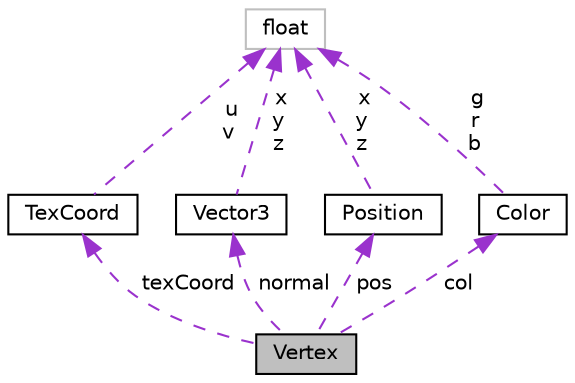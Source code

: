digraph "Vertex"
{
  bgcolor="transparent";
  edge [fontname="Helvetica",fontsize="10",labelfontname="Helvetica",labelfontsize="10"];
  node [fontname="Helvetica",fontsize="10",shape=record];
  Node1 [label="Vertex",height=0.2,width=0.4,color="black", fillcolor="grey75", style="filled", fontcolor="black"];
  Node2 -> Node1 [dir="back",color="darkorchid3",fontsize="10",style="dashed",label=" texCoord" ,fontname="Helvetica"];
  Node2 [label="TexCoord",height=0.2,width=0.4,color="black",URL="$structTexCoord.html",tooltip="Struct for the coordinates /*. "];
  Node3 -> Node2 [dir="back",color="darkorchid3",fontsize="10",style="dashed",label=" u\nv" ,fontname="Helvetica"];
  Node3 [label="float",height=0.2,width=0.4,color="grey75"];
  Node4 -> Node1 [dir="back",color="darkorchid3",fontsize="10",style="dashed",label=" normal" ,fontname="Helvetica"];
  Node4 [label="Vector3",height=0.2,width=0.4,color="black",URL="$structVector3.html",tooltip="Defines a 3D vector and its methods. "];
  Node3 -> Node4 [dir="back",color="darkorchid3",fontsize="10",style="dashed",label=" x\ny\nz" ,fontname="Helvetica"];
  Node5 -> Node1 [dir="back",color="darkorchid3",fontsize="10",style="dashed",label=" pos" ,fontname="Helvetica"];
  Node5 [label="Position",height=0.2,width=0.4,color="black",URL="$structPosition.html",tooltip="Struct for the Position /*. "];
  Node3 -> Node5 [dir="back",color="darkorchid3",fontsize="10",style="dashed",label=" x\ny\nz" ,fontname="Helvetica"];
  Node6 -> Node1 [dir="back",color="darkorchid3",fontsize="10",style="dashed",label=" col" ,fontname="Helvetica"];
  Node6 [label="Color",height=0.2,width=0.4,color="black",URL="$structColor.html",tooltip="Struct for the colors /*. "];
  Node3 -> Node6 [dir="back",color="darkorchid3",fontsize="10",style="dashed",label=" g\nr\nb" ,fontname="Helvetica"];
}
